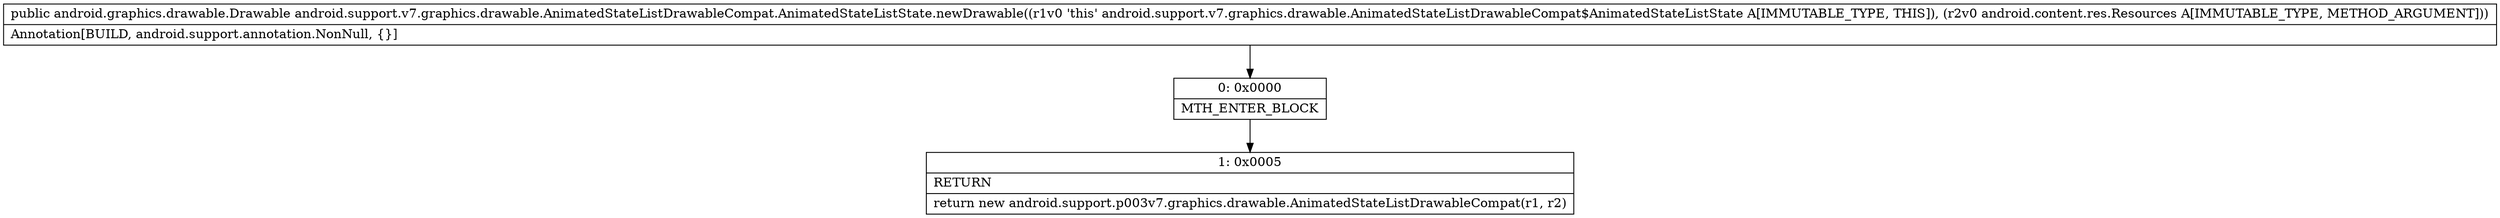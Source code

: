 digraph "CFG forandroid.support.v7.graphics.drawable.AnimatedStateListDrawableCompat.AnimatedStateListState.newDrawable(Landroid\/content\/res\/Resources;)Landroid\/graphics\/drawable\/Drawable;" {
Node_0 [shape=record,label="{0\:\ 0x0000|MTH_ENTER_BLOCK\l}"];
Node_1 [shape=record,label="{1\:\ 0x0005|RETURN\l|return new android.support.p003v7.graphics.drawable.AnimatedStateListDrawableCompat(r1, r2)\l}"];
MethodNode[shape=record,label="{public android.graphics.drawable.Drawable android.support.v7.graphics.drawable.AnimatedStateListDrawableCompat.AnimatedStateListState.newDrawable((r1v0 'this' android.support.v7.graphics.drawable.AnimatedStateListDrawableCompat$AnimatedStateListState A[IMMUTABLE_TYPE, THIS]), (r2v0 android.content.res.Resources A[IMMUTABLE_TYPE, METHOD_ARGUMENT]))  | Annotation[BUILD, android.support.annotation.NonNull, \{\}]\l}"];
MethodNode -> Node_0;
Node_0 -> Node_1;
}

